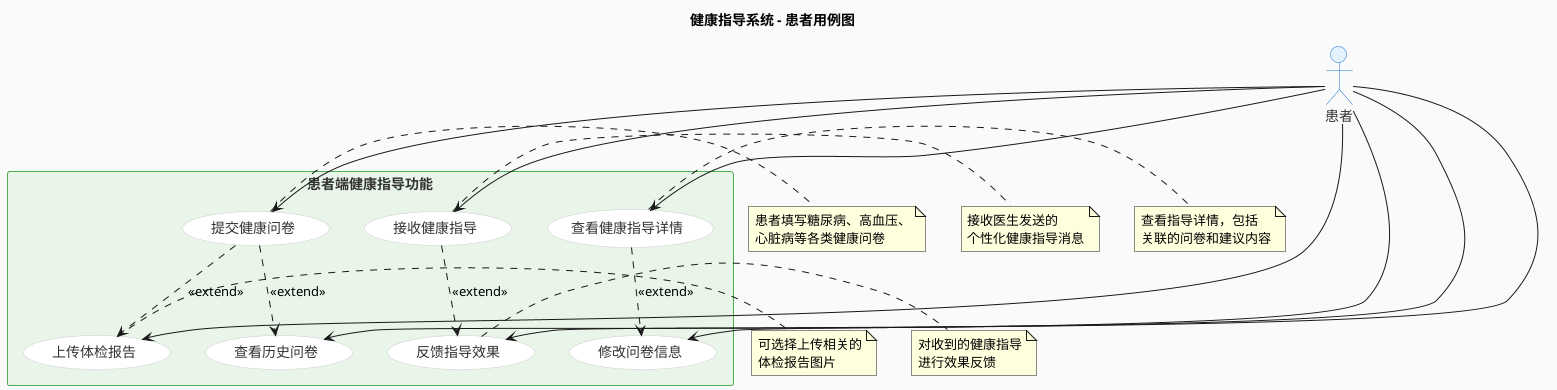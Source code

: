 @startuml 患者用例图

skinparam backgroundColor #FAFAFA
skinparam actor {
    BackgroundColor #E3F2FD
    BorderColor #1976D2
    FontColor #333333
}
skinparam usecase {
    BackgroundColor #FFFFFF
    BorderColor #CCCCCC
    FontColor #333333
}
skinparam rectangle {
    BackgroundColor #E8F5E8
    BorderColor #4CAF50
    FontColor #333333
}

title 健康指导系统 - 患者用例图

' 参与者
actor "患者" as Patient

' 系统边界
rectangle "患者端健康指导功能" {
    
    ' 问卷相关用例
    usecase "提交健康问卷" as UC1
    usecase "上传体检报告" as UC2
    
    ' 指导接收相关用例
    usecase "接收健康指导" as UC3
    usecase "查看健康指导详情" as UC4
    usecase "反馈指导效果" as UC5
    
    ' 问卷管理用例
    usecase "查看历史问卷" as UC6
    usecase "修改问卷信息" as UC7
}

' 参与者与用例的关联
Patient --> UC1
Patient --> UC2
Patient --> UC3
Patient --> UC4
Patient --> UC5
Patient --> UC6
Patient --> UC7

' 用例之间的关系
UC1 ..> UC2 : <<extend>>
UC3 ..> UC5 : <<extend>>
UC1 ..> UC6 : <<extend>>
UC4 ..> UC7 : <<extend>>

' 添加详细注释
note right of UC1 : 患者填写糖尿病、高血压、\n心脏病等各类健康问卷
note right of UC2 : 可选择上传相关的\n体检报告图片
note right of UC3 : 接收医生发送的\n个性化健康指导消息
note right of UC4 : 查看指导详情，包括\n关联的问卷和建议内容
note right of UC5 : 对收到的健康指导\n进行效果反馈

@enduml